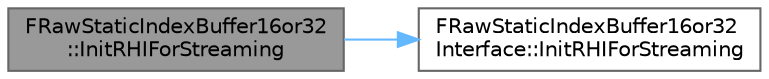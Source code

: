 digraph "FRawStaticIndexBuffer16or32::InitRHIForStreaming"
{
 // INTERACTIVE_SVG=YES
 // LATEX_PDF_SIZE
  bgcolor="transparent";
  edge [fontname=Helvetica,fontsize=10,labelfontname=Helvetica,labelfontsize=10];
  node [fontname=Helvetica,fontsize=10,shape=box,height=0.2,width=0.4];
  rankdir="LR";
  Node1 [id="Node000001",label="FRawStaticIndexBuffer16or32\l::InitRHIForStreaming",height=0.2,width=0.4,color="gray40", fillcolor="grey60", style="filled", fontcolor="black",tooltip="Similar to Init/ReleaseRHI but only update existing SRV so references to the SRV stays valid."];
  Node1 -> Node2 [id="edge1_Node000001_Node000002",color="steelblue1",style="solid",tooltip=" "];
  Node2 [id="Node000002",label="FRawStaticIndexBuffer16or32\lInterface::InitRHIForStreaming",height=0.2,width=0.4,color="grey40", fillcolor="white", style="filled",URL="$d4/d4c/classFRawStaticIndexBuffer16or32Interface.html#a83a9bc5c23bab93b610b63151c1f6163",tooltip="Similar to Init/ReleaseRHI but only update existing SRV so references to the SRV stays valid."];
}
